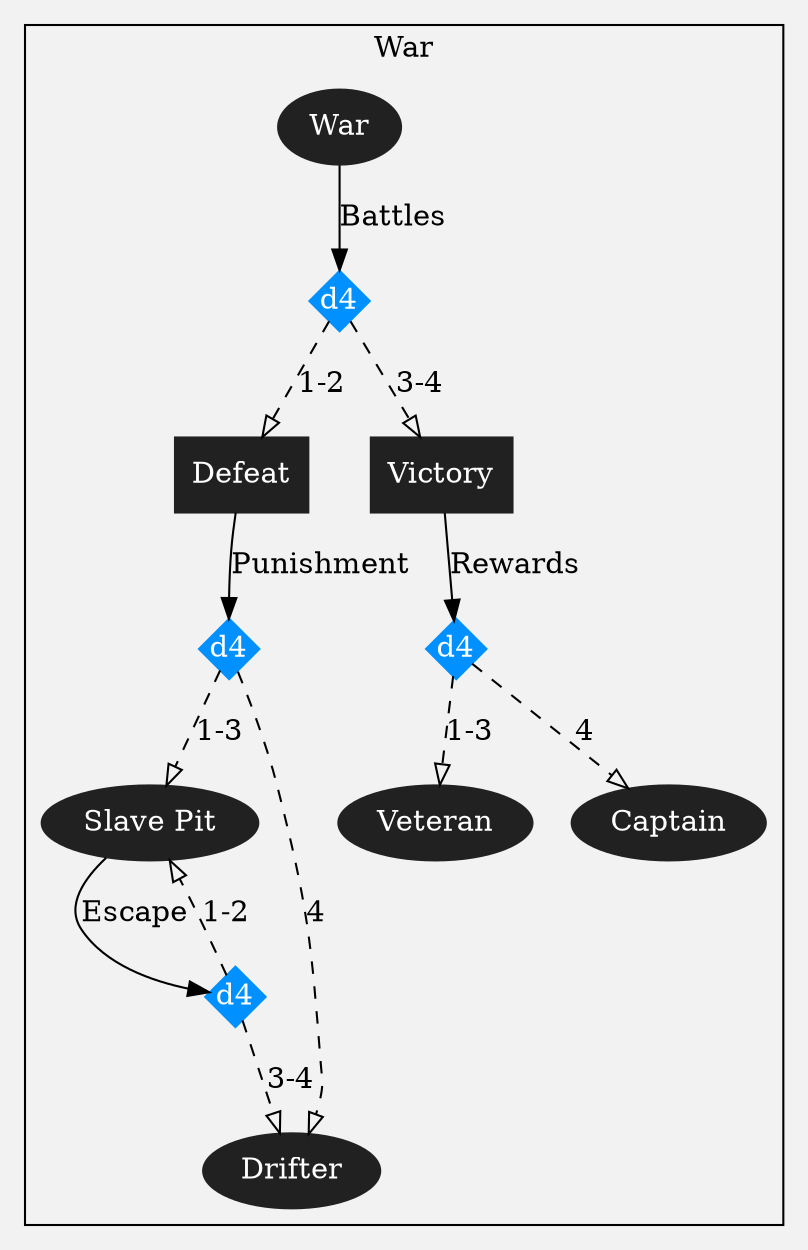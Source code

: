 digraph {
    graph [compound=true, layout=dot, overlap=false, bgcolor="#f2f2f2"];
    node [style=filled, color="#212121", fontcolor="#ffffff"];

    subgraph cluster_war {
        label="War";

        "War" -> war_won_lost [label="Battles"];
        war_won_lost [label="d4", shape=diamond, style=filled, color="#0090ff", width=0.4, height=0.4, fixedsize=true];

        "Defeat" [shape=box];

        "Defeat" -> defeat_drifter_slave [label="Punishment"];
        defeat_drifter_slave [label="d4", shape=diamond, style=filled, color="#0090ff", width=0.4, height=0.4, fixedsize=true];
        defeat_drifter_slave -> "Slave Pit" [style=dashed, arrowhead=empty, label="1-3"];
        defeat_drifter_slave -> "Drifter" [style=dashed, arrowhead=empty, label="4"];

        "Slave Pit" -> slave_drifter_slave [label="Escape"];
        slave_drifter_slave [label="d4", shape=diamond, style=filled, color="#0090ff", width=0.4, height=0.4, fixedsize=true];
        slave_drifter_slave -> "Slave Pit" [style=dashed, arrowhead=empty, label="1-2"];
        slave_drifter_slave -> "Drifter" [style=dashed, arrowhead=empty, label="3-4"];

        "Victory" [shape=box];

        "Victory" -> victory_veteran_captain [label="Rewards"];
        victory_veteran_captain [label="d4", shape=diamond, style=filled, color="#0090ff", width=0.4, height=0.4, fixedsize=true];
        victory_veteran_captain -> "Veteran" [style=dashed, arrowhead=empty, label="1-3"];
        victory_veteran_captain -> "Captain" [style=dashed, arrowhead=empty, label="4"];

        war_won_lost -> "Defeat" [style=dashed, arrowhead=empty, label="1-2"];
        war_won_lost -> "Victory" [style=dashed, arrowhead=empty, label="3-4"];
    }
}
